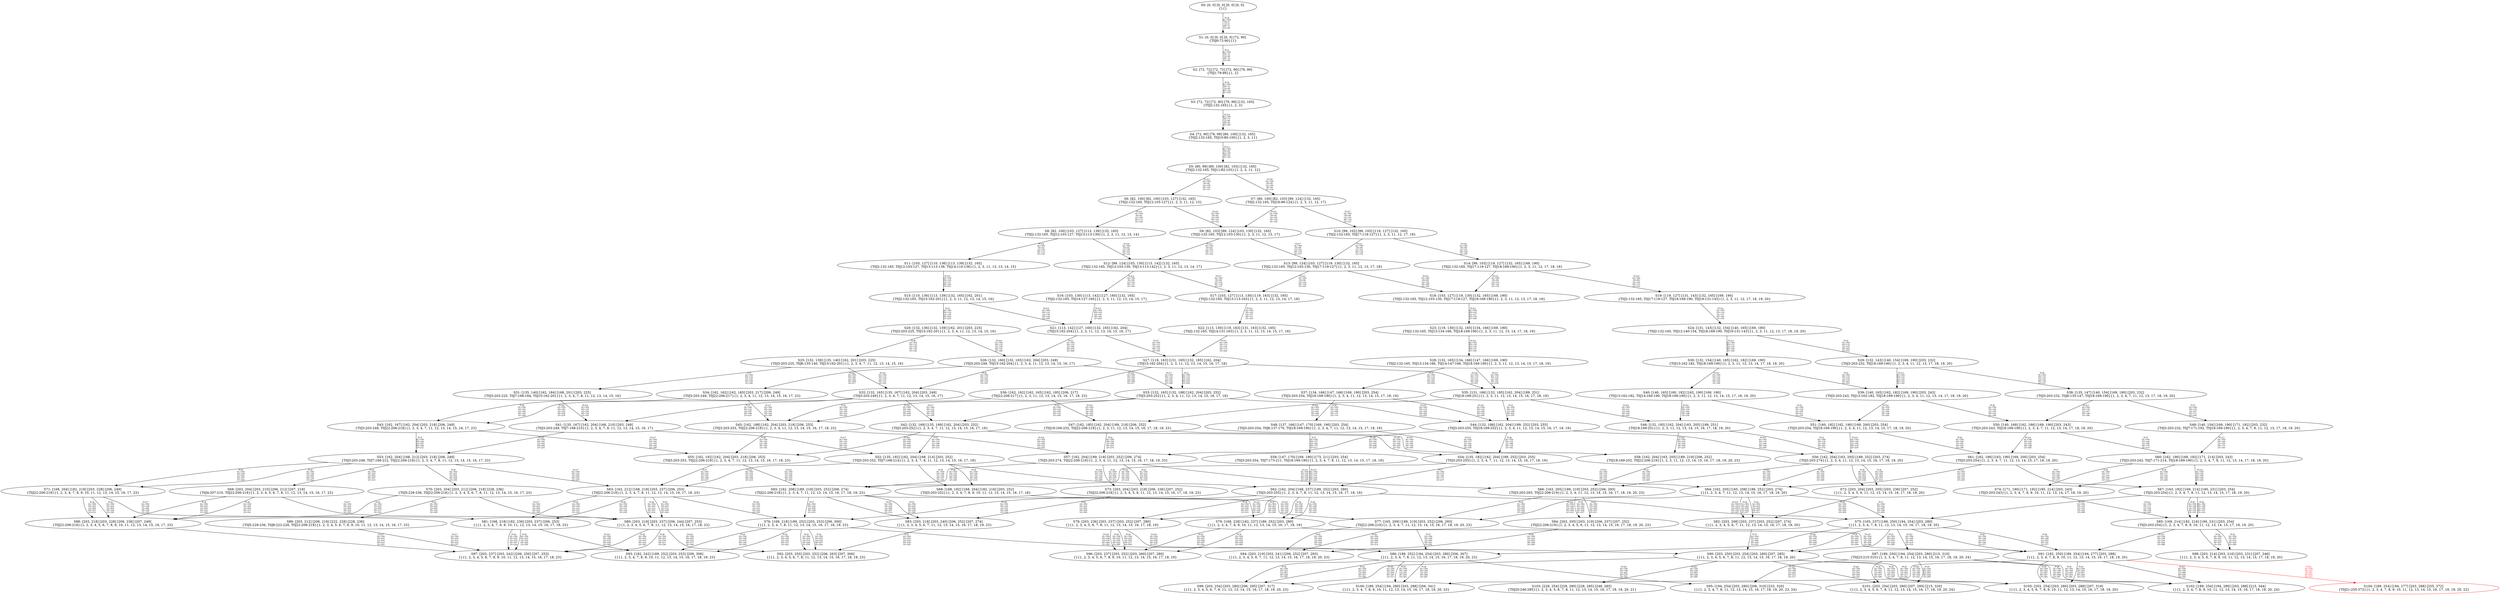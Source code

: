 digraph {
	S0[label="S0: [0, 0] [0, 0] [0, 0] [0, 0] \n{}{}"];
	S1[label="S1: [0, 0] [0, 0] [0, 0] [72, 90] \n{T0J0:72-90}{1}"];
	S2[label="S2: [72, 72] [72, 72] [72, 90] [79, 99] \n{T0J1:79-99}{1, 2}"];
	S3[label="S3: [72, 72] [72, 90] [79, 99] [132, 165] \n{T0J2:132-165}{1, 2, 3}"];
	S4[label="S4: [72, 90] [79, 99] [80, 100] [132, 165] \n{T0J2:132-165, T0J10:80-100}{1, 2, 3, 11}"];
	S5[label="S5: [80, 99] [80, 100] [82, 103] [132, 165] \n{T0J2:132-165, T0J11:82-103}{1, 2, 3, 11, 12}"];
	S6[label="S6: [82, 100] [82, 100] [103, 127] [132, 165] \n{T0J2:132-165, T0J12:103-127}{1, 2, 3, 11, 12, 13}"];
	S7[label="S7: [80, 100] [82, 103] [99, 124] [132, 165] \n{T0J2:132-165, T0J16:99-124}{1, 2, 3, 11, 12, 17}"];
	S8[label="S8: [82, 100] [103, 127] [113, 139] [132, 165] \n{T0J2:132-165, T0J12:103-127, T0J13:113-139}{1, 2, 3, 11, 12, 13, 14}"];
	S9[label="S9: [82, 103] [99, 124] [103, 130] [132, 165] \n{T0J2:132-165, T0J12:103-130}{1, 2, 3, 11, 12, 13, 17}"];
	S10[label="S10: [99, 102] [99, 103] [119, 127] [132, 165] \n{T0J2:132-165, T0J17:119-127}{1, 2, 3, 11, 12, 17, 18}"];
	S11[label="S11: [103, 127] [110, 136] [113, 139] [132, 165] \n{T0J2:132-165, T0J12:103-127, T0J13:113-139, T0J14:110-136}{1, 2, 3, 11, 12, 13, 14, 15}"];
	S12[label="S12: [99, 124] [103, 130] [113, 142] [132, 165] \n{T0J2:132-165, T0J12:103-130, T0J13:113-142}{1, 2, 3, 11, 12, 13, 14, 17}"];
	S13[label="S13: [99, 124] [103, 127] [119, 130] [132, 165] \n{T0J2:132-165, T0J12:103-130, T0J17:119-127}{1, 2, 3, 11, 12, 13, 17, 18}"];
	S14[label="S14: [99, 103] [119, 127] [132, 165] [169, 190] \n{T0J2:132-165, T0J17:119-127, T0J18:169-190}{1, 2, 3, 11, 12, 17, 18, 19}"];
	S15[label="S15: [110, 136] [113, 139] [132, 165] [162, 201] \n{T0J2:132-165, T0J15:162-201}{1, 2, 3, 11, 12, 13, 14, 15, 16}"];
	S16[label="S16: [103, 130] [113, 142] [127, 160] [132, 165] \n{T0J2:132-165, T0J14:127-160}{1, 2, 3, 11, 12, 13, 14, 15, 17}"];
	S17[label="S17: [103, 127] [113, 130] [119, 163] [132, 165] \n{T0J2:132-165, T0J13:113-163}{1, 2, 3, 11, 12, 13, 14, 17, 18}"];
	S18[label="S18: [103, 127] [119, 130] [132, 165] [169, 190] \n{T0J2:132-165, T0J12:103-130, T0J17:119-127, T0J18:169-190}{1, 2, 3, 11, 12, 13, 17, 18, 19}"];
	S19[label="S19: [119, 127] [131, 143] [132, 165] [169, 190] \n{T0J2:132-165, T0J17:119-127, T0J18:169-190, T0J19:131-143}{1, 2, 3, 11, 12, 17, 18, 19, 20}"];
	S20[label="S20: [132, 136] [132, 139] [162, 201] [203, 225] \n{T0J3:203-225, T0J15:162-201}{1, 2, 3, 4, 11, 12, 13, 14, 15, 16}"];
	S21[label="S21: [113, 142] [127, 160] [132, 165] [162, 204] \n{T0J15:162-204}{1, 2, 3, 11, 12, 13, 14, 15, 16, 17}"];
	S22[label="S22: [113, 130] [119, 163] [131, 163] [132, 165] \n{T0J2:132-165, T0J14:131-163}{1, 2, 3, 11, 12, 13, 14, 15, 17, 18}"];
	S23[label="S23: [119, 130] [132, 165] [134, 166] [169, 190] \n{T0J2:132-165, T0J13:134-166, T0J18:169-190}{1, 2, 3, 11, 12, 13, 14, 17, 18, 19}"];
	S24[label="S24: [131, 143] [132, 154] [140, 165] [169, 190] \n{T0J2:132-165, T0J12:140-154, T0J18:169-190, T0J19:131-143}{1, 2, 3, 11, 12, 13, 17, 18, 19, 20}"];
	S25[label="S25: [132, 139] [135, 140] [162, 201] [203, 225] \n{T0J3:203-225, T0J6:135-140, T0J15:162-201}{1, 2, 3, 4, 7, 11, 12, 13, 14, 15, 16}"];
	S26[label="S26: [132, 160] [132, 165] [162, 204] [203, 249] \n{T0J3:203-249, T0J15:162-204}{1, 2, 3, 4, 11, 12, 13, 14, 15, 16, 17}"];
	S27[label="S27: [119, 163] [131, 165] [132, 185] [162, 204] \n{T0J15:162-204}{1, 2, 3, 11, 12, 13, 14, 15, 16, 17, 18}"];
	S28[label="S28: [132, 165] [134, 166] [147, 166] [169, 190] \n{T0J2:132-165, T0J13:134-166, T0J14:147-166, T0J18:169-190}{1, 2, 3, 11, 12, 13, 14, 15, 17, 18, 19}"];
	S29[label="S29: [132, 143] [140, 154] [169, 190] [203, 232] \n{T0J3:203-232, T0J18:169-190}{1, 2, 3, 4, 11, 12, 13, 17, 18, 19, 20}"];
	S30[label="S30: [132, 154] [140, 165] [162, 182] [169, 190] \n{T0J13:162-182, T0J18:169-190}{1, 2, 3, 11, 12, 13, 14, 17, 18, 19, 20}"];
	S31[label="S31: [135, 140] [162, 184] [168, 201] [203, 225] \n{T0J3:203-225, T0J7:168-184, T0J15:162-201}{1, 2, 3, 4, 7, 8, 11, 12, 13, 14, 15, 16}"];
	S32[label="S32: [132, 165] [135, 167] [162, 204] [203, 249] \n{T0J3:203-249}{1, 2, 3, 4, 7, 11, 12, 13, 14, 15, 16, 17}"];
	S33[label="S33: [132, 165] [132, 188] [162, 204] [203, 252] \n{T0J3:203-252}{1, 2, 3, 4, 11, 12, 13, 14, 15, 16, 17, 18}"];
	S34[label="S34: [162, 162] [162, 165] [203, 217] [206, 249] \n{T0J3:203-249, T0J22:206-217}{1, 2, 3, 4, 11, 12, 13, 14, 15, 16, 17, 23}"];
	S35[label="S35: [131, 166] [132, 185] [162, 204] [189, 251] \n{T0J18:169-251}{1, 2, 3, 11, 12, 13, 14, 15, 16, 17, 18, 19}"];
	S36[label="S36: [162, 162] [162, 165] [162, 185] [206, 217] \n{T0J22:206-217}{1, 2, 3, 11, 12, 13, 14, 15, 16, 17, 18, 23}"];
	S37[label="S37: [134, 166] [147, 166] [169, 190] [203, 254] \n{T0J3:203-254, T0J18:169-190}{1, 2, 3, 4, 11, 12, 13, 14, 15, 17, 18, 19}"];
	S38[label="S38: [135, 147] [140, 154] [169, 190] [203, 232] \n{T0J3:203-232, T0J6:135-147, T0J18:169-190}{1, 2, 3, 4, 7, 11, 12, 13, 17, 18, 19, 20}"];
	S39[label="S39: [140, 165] [162, 182] [169, 190] [203, 243] \n{T0J3:203-243, T0J13:162-182, T0J18:169-190}{1, 2, 3, 4, 11, 12, 13, 14, 17, 18, 19, 20}"];
	S40[label="S40: [140, 165] [160, 182] [162, 190] [169, 190] \n{T0J13:162-182, T0J14:160-190, T0J18:169-190}{1, 2, 3, 11, 12, 13, 14, 15, 17, 18, 19, 20}"];
	S41[label="S41: [135, 167] [162, 204] [168, 210] [203, 249] \n{T0J3:203-249, T0J7:168-210}{1, 2, 3, 4, 7, 8, 11, 12, 13, 14, 15, 16, 17}"];
	S42[label="S42: [132, 169] [135, 189] [162, 204] [203, 252] \n{T0J3:203-252}{1, 2, 3, 4, 7, 11, 12, 13, 14, 15, 16, 17, 18}"];
	S43[label="S43: [162, 167] [162, 204] [203, 218] [206, 249] \n{T0J3:203-249, T0J22:206-218}{1, 2, 3, 4, 7, 11, 12, 13, 14, 15, 16, 17, 23}"];
	S44[label="S44: [132, 188] [162, 204] [189, 252] [203, 255] \n{T0J3:203-255, T0J18:169-252}{1, 2, 3, 4, 11, 12, 13, 14, 15, 16, 17, 18, 19}"];
	S45[label="S45: [162, 188] [162, 204] [203, 218] [206, 253] \n{T0J3:203-253, T0J22:206-218}{1, 2, 3, 4, 11, 12, 13, 14, 15, 16, 17, 18, 23}"];
	S46[label="S46: [132, 185] [162, 204] [163, 205] [189, 251] \n{T0J18:169-251}{1, 2, 3, 11, 12, 13, 14, 15, 16, 17, 18, 19, 20}"];
	S47[label="S47: [162, 185] [162, 204] [189, 218] [206, 252] \n{T0J18:169-252, T0J22:206-218}{1, 2, 3, 11, 12, 13, 14, 15, 16, 17, 18, 19, 23}"];
	S48[label="S48: [137, 166] [147, 170] [169, 190] [203, 254] \n{T0J3:203-254, T0J6:137-170, T0J18:169-190}{1, 2, 3, 4, 7, 11, 12, 13, 14, 15, 17, 18, 19}"];
	S49[label="S49: [140, 154] [169, 190] [171, 192] [203, 232] \n{T0J3:203-232, T0J7:171-192, T0J18:169-190}{1, 2, 3, 4, 7, 8, 11, 12, 13, 17, 18, 19, 20}"];
	S50[label="S50: [140, 169] [162, 186] [169, 190] [203, 243] \n{T0J3:203-243, T0J18:169-190}{1, 2, 3, 4, 7, 11, 12, 13, 14, 17, 18, 19, 20}"];
	S51[label="S51: [160, 182] [162, 190] [169, 200] [203, 254] \n{T0J3:203-254, T0J18:169-190}{1, 2, 3, 4, 11, 12, 13, 14, 15, 17, 18, 19, 20}"];
	S52[label="S52: [135, 192] [162, 204] [168, 214] [203, 252] \n{T0J3:203-252, T0J7:168-214}{1, 2, 3, 4, 7, 8, 11, 12, 13, 14, 15, 16, 17, 18}"];
	S53[label="S53: [162, 204] [168, 212] [203, 218] [206, 249] \n{T0J3:203-249, T0J7:168-212, T0J22:206-218}{1, 2, 3, 4, 7, 8, 11, 12, 13, 14, 15, 16, 17, 23}"];
	S54[label="S54: [135, 192] [162, 204] [189, 252] [203, 255] \n{T0J3:203-255}{1, 2, 3, 4, 7, 11, 12, 13, 14, 15, 16, 17, 18, 19}"];
	S55[label="S55: [162, 192] [162, 204] [203, 218] [206, 253] \n{T0J3:203-253, T0J22:206-218}{1, 2, 3, 4, 7, 11, 12, 13, 14, 15, 16, 17, 18, 23}"];
	S56[label="S56: [162, 204] [163, 205] [189, 252] [203, 274] \n{T0J3:203-274}{1, 2, 3, 4, 11, 12, 13, 14, 15, 16, 17, 18, 19, 20}"];
	S57[label="S57: [162, 204] [189, 218] [203, 252] [206, 274] \n{T0J3:203-274, T0J22:206-218}{1, 2, 3, 4, 11, 12, 13, 14, 15, 16, 17, 18, 19, 23}"];
	S58[label="S58: [162, 204] [163, 205] [189, 219] [206, 252] \n{T0J18:169-252, T0J22:206-219}{1, 2, 3, 11, 12, 13, 14, 15, 16, 17, 18, 19, 20, 23}"];
	S59[label="S59: [147, 170] [169, 190] [173, 211] [203, 254] \n{T0J3:203-254, T0J7:173-211, T0J18:169-190}{1, 2, 3, 4, 7, 8, 11, 12, 13, 14, 15, 17, 18, 19}"];
	S60[label="S60: [162, 190] [169, 192] [171, 214] [203, 243] \n{T0J3:203-243, T0J7:171-214, T0J18:169-190}{1, 2, 3, 4, 7, 8, 11, 12, 13, 14, 17, 18, 19, 20}"];
	S61[label="S61: [162, 186] [163, 190] [169, 200] [203, 254] \n{T0J3:203-254}{1, 2, 3, 4, 7, 11, 12, 13, 14, 15, 17, 18, 19, 20}"];
	S62[label="S62: [162, 204] [168, 237] [189, 252] [203, 280] \n{T0J3:203-255}{1, 2, 3, 4, 7, 8, 11, 12, 13, 14, 15, 16, 17, 18, 19}"];
	S63[label="S63: [162, 212] [168, 218] [203, 237] [206, 253] \n{T0J22:206-218}{1, 2, 3, 4, 7, 8, 11, 12, 13, 14, 15, 16, 17, 18, 23}"];
	S64[label="S64: [162, 205] [165, 208] [189, 252] [203, 274] \n{}{1, 2, 3, 4, 7, 11, 12, 13, 14, 15, 16, 17, 18, 19, 20}"];
	S65[label="S65: [162, 208] [189, 218] [203, 252] [206, 274] \n{T0J22:206-218}{1, 2, 3, 4, 7, 11, 12, 13, 14, 15, 16, 17, 18, 19, 23}"];
	S66[label="S66: [163, 205] [189, 219] [203, 252] [206, 293] \n{T0J3:203-293, T0J22:206-219}{1, 2, 3, 4, 11, 12, 13, 14, 15, 16, 17, 18, 19, 20, 23}"];
	S67[label="S67: [163, 192] [169, 214] [190, 231] [203, 254] \n{T0J3:203-254}{1, 2, 3, 4, 7, 8, 11, 12, 13, 14, 15, 17, 18, 19, 20}"];
	S68[label="S68: [168, 192] [168, 204] [182, 216] [203, 252] \n{T0J3:203-252}{1, 2, 3, 4, 7, 8, 9, 10, 11, 12, 13, 14, 15, 16, 17, 18}"];
	S69[label="S69: [203, 204] [203, 210] [206, 212] [207, 218] \n{T0J4:207-210, T0J22:206-218}{1, 2, 3, 4, 5, 6, 7, 8, 11, 12, 13, 14, 15, 16, 17, 23}"];
	S70[label="S70: [203, 204] [203, 212] [206, 218] [228, 236] \n{T0J5:228-236, T0J22:206-218}{1, 2, 3, 4, 5, 6, 7, 8, 11, 12, 13, 14, 15, 16, 17, 23}"];
	S71[label="S71: [168, 204] [182, 218] [203, 228] [206, 249] \n{T0J22:206-218}{1, 2, 3, 4, 7, 8, 9, 10, 11, 12, 13, 14, 15, 16, 17, 23}"];
	S72[label="S72: [203, 204] [203, 205] [203, 236] [207, 252] \n{}{1, 2, 3, 4, 5, 6, 11, 12, 13, 14, 15, 16, 17, 18, 19, 20}"];
	S73[label="S73: [203, 204] [203, 218] [206, 236] [207, 252] \n{T0J22:206-218}{1, 2, 3, 4, 5, 6, 11, 12, 13, 14, 15, 16, 17, 18, 19, 23}"];
	S74[label="S74: [171, 190] [171, 192] [185, 214] [203, 243] \n{T0J3:203-243}{1, 2, 3, 4, 7, 8, 9, 10, 11, 12, 13, 14, 17, 18, 19, 20}"];
	S75[label="S75: [165, 237] [189, 250] [194, 254] [203, 280] \n{}{1, 2, 3, 4, 7, 8, 11, 12, 13, 14, 15, 16, 17, 18, 19, 20}"];
	S76[label="S76: [168, 218] [189, 252] [203, 253] [206, 300] \n{}{1, 2, 3, 4, 7, 8, 11, 12, 13, 14, 15, 16, 17, 18, 19, 23}"];
	S77[label="S77: [165, 209] [189, 219] [203, 252] [206, 293] \n{T0J22:206-219}{1, 2, 3, 4, 7, 11, 12, 13, 14, 15, 16, 17, 18, 19, 20, 23}"];
	S78[label="S78: [203, 236] [203, 237] [203, 252] [207, 280] \n{}{1, 2, 3, 4, 5, 6, 7, 8, 11, 12, 13, 14, 15, 16, 17, 18, 19}"];
	S79[label="S79: [168, 228] [182, 237] [189, 252] [203, 280] \n{}{1, 2, 3, 4, 7, 8, 9, 10, 11, 12, 13, 14, 15, 16, 17, 18, 19}"];
	S80[label="S80: [203, 218] [203, 237] [206, 244] [207, 253] \n{}{1, 2, 3, 4, 5, 6, 7, 8, 11, 12, 13, 14, 15, 16, 17, 18, 23}"];
	S81[label="S81: [168, 218] [182, 236] [203, 237] [206, 253] \n{}{1, 2, 3, 4, 7, 8, 9, 10, 11, 12, 13, 14, 15, 16, 17, 18, 23}"];
	S82[label="S82: [203, 208] [203, 237] [203, 252] [207, 274] \n{}{1, 2, 3, 4, 5, 6, 7, 11, 12, 13, 14, 15, 16, 17, 18, 19, 20}"];
	S83[label="S83: [203, 218] [203, 240] [206, 252] [207, 274] \n{}{1, 2, 3, 4, 5, 6, 7, 11, 12, 13, 14, 15, 16, 17, 18, 19, 23}"];
	S84[label="S84: [203, 205] [203, 219] [206, 237] [207, 252] \n{T0J22:206-219}{1, 2, 3, 4, 5, 6, 11, 12, 13, 14, 15, 16, 17, 18, 19, 20, 23}"];
	S85[label="S85: [169, 214] [182, 216] [190, 231] [203, 254] \n{T0J3:203-254}{1, 2, 3, 4, 7, 8, 9, 10, 11, 12, 13, 14, 15, 17, 18, 19, 20}"];
	S86[label="S86: [189, 252] [194, 254] [203, 280] [206, 307] \n{}{1, 2, 3, 4, 7, 8, 11, 12, 13, 14, 15, 16, 17, 18, 19, 20, 23}"];
	S87[label="S87: [189, 250] [194, 254] [203, 280] [215, 310] \n{T0J23:215-310}{1, 2, 3, 4, 7, 8, 11, 12, 13, 14, 15, 16, 17, 18, 19, 20, 24}"];
	S88[label="S88: [203, 218] [203, 228] [206, 236] [207, 249] \n{T0J22:206-218}{1, 2, 3, 4, 5, 6, 7, 8, 9, 10, 11, 12, 13, 14, 15, 16, 17, 23}"];
	S89[label="S89: [203, 212] [206, 218] [222, 228] [228, 236] \n{T0J5:228-236, T0J8:222-228, T0J22:206-218}{1, 2, 3, 4, 5, 6, 7, 8, 9, 10, 11, 12, 13, 14, 15, 16, 17, 23}"];
	S90[label="S90: [203, 250] [203, 254] [203, 280] [207, 285] \n{}{1, 2, 3, 4, 5, 6, 7, 8, 11, 12, 13, 14, 15, 16, 17, 18, 19, 20}"];
	S91[label="S91: [182, 250] [189, 254] [194, 277] [203, 288] \n{}{1, 2, 3, 4, 7, 8, 9, 10, 11, 12, 13, 14, 15, 16, 17, 18, 19, 20}"];
	S92[label="S92: [203, 250] [203, 252] [206, 263] [207, 306] \n{}{1, 2, 3, 4, 5, 6, 7, 8, 11, 12, 13, 14, 15, 16, 17, 18, 19, 23}"];
	S93[label="S93: [182, 242] [189, 252] [203, 253] [206, 306] \n{}{1, 2, 3, 4, 7, 8, 9, 10, 11, 12, 13, 14, 15, 16, 17, 18, 19, 23}"];
	S94[label="S94: [203, 219] [203, 241] [206, 252] [207, 293] \n{}{1, 2, 3, 4, 5, 6, 7, 11, 12, 13, 14, 15, 16, 17, 18, 19, 20, 23}"];
	S95[label="S95: [194, 254] [203, 280] [206, 310] [233, 320] \n{}{1, 2, 3, 4, 7, 8, 11, 12, 13, 14, 15, 16, 17, 18, 19, 20, 23, 24}"];
	S96[label="S96: [203, 237] [203, 252] [203, 260] [207, 280] \n{}{1, 2, 3, 4, 5, 6, 7, 8, 9, 10, 11, 12, 13, 14, 15, 16, 17, 18, 19}"];
	S97[label="S97: [203, 237] [203, 242] [206, 250] [207, 253] \n{}{1, 2, 3, 4, 5, 6, 7, 8, 9, 10, 11, 12, 13, 14, 15, 16, 17, 18, 23}"];
	S98[label="S98: [203, 214] [203, 216] [203, 231] [207, 246] \n{}{1, 2, 3, 4, 5, 6, 7, 8, 9, 10, 11, 12, 13, 14, 15, 17, 18, 19, 20}"];
	S99[label="S99: [203, 254] [203, 280] [206, 295] [207, 317] \n{}{1, 2, 3, 4, 5, 6, 7, 8, 11, 12, 13, 14, 15, 16, 17, 18, 19, 20, 23}"];
	S100[label="S100: [189, 254] [194, 280] [203, 288] [206, 341] \n{}{1, 2, 3, 4, 7, 8, 9, 10, 11, 12, 13, 14, 15, 16, 17, 18, 19, 20, 23}"];
	S101[label="S101: [203, 254] [203, 280] [207, 295] [215, 320] \n{}{1, 2, 3, 4, 5, 6, 7, 8, 11, 12, 13, 14, 15, 16, 17, 18, 19, 20, 24}"];
	S102[label="S102: [189, 254] [194, 280] [203, 288] [215, 344] \n{}{1, 2, 3, 4, 7, 8, 9, 10, 11, 12, 13, 14, 15, 16, 17, 18, 19, 20, 24}"];
	S103[label="S103: [228, 254] [228, 280] [228, 285] [246, 285] \n{T0J20:246-285}{1, 2, 3, 4, 5, 6, 7, 8, 11, 12, 13, 14, 15, 16, 17, 18, 19, 20, 21}"];
	S104[label="S104: [189, 254] [194, 277] [203, 288] [255, 372] \n{T0J21:255-372}{1, 2, 3, 4, 7, 8, 9, 10, 11, 12, 13, 14, 15, 16, 17, 18, 19, 20, 22}"];
	S105[label="S105: [203, 254] [203, 280] [203, 288] [207, 319] \n{}{1, 2, 3, 4, 5, 6, 7, 8, 9, 10, 11, 12, 13, 14, 15, 16, 17, 18, 19, 20}"];
	S0 -> S1[label="T0 J0\nDL=350\nES=0\nLS=0\nEF=72\nLF=90",fontsize=8];
	S1 -> S2[label="T0 J1\nDL=350\nES=72\nLS=90\nEF=79\nLF=99",fontsize=8];
	S2 -> S3[label="T0 J2\nDL=350\nES=72\nLS=90\nEF=132\nLF=165",fontsize=8];
	S3 -> S4[label="T0 J10\nDL=350\nES=72\nLS=90\nEF=80\nLF=100",fontsize=8];
	S4 -> S5[label="T0 J11\nDL=350\nES=80\nLS=100\nEF=82\nLF=103",fontsize=8];
	S5 -> S6[label="T0 J12\nDL=350\nES=82\nLS=100\nEF=103\nLF=127",fontsize=8];
	S5 -> S7[label="T0 J16\nDL=350\nES=80\nLS=100\nEF=99\nLF=124",fontsize=8];
	S6 -> S8[label="T0 J13\nDL=350\nES=82\nLS=100\nEF=113\nLF=139",fontsize=8];
	S6 -> S9[label="T0 J16\nDL=350\nES=82\nLS=100\nEF=101\nLF=124",fontsize=8];
	S7 -> S9[label="T0 J12\nDL=350\nES=82\nLS=103\nEF=103\nLF=130",fontsize=8];
	S7 -> S10[label="T0 J17\nDL=350\nES=99\nLS=102\nEF=119\nLF=127",fontsize=8];
	S8 -> S11[label="T0 J14\nDL=350\nES=82\nLS=100\nEF=110\nLF=136",fontsize=8];
	S8 -> S12[label="T0 J16\nDL=350\nES=82\nLS=100\nEF=101\nLF=124",fontsize=8];
	S9 -> S12[label="T0 J13\nDL=350\nES=82\nLS=103\nEF=113\nLF=142",fontsize=8];
	S9 -> S13[label="T0 J17\nDL=350\nES=99\nLS=102\nEF=119\nLF=127",fontsize=8];
	S10 -> S13[label="T0 J12\nDL=350\nES=99\nLS=103\nEF=120\nLF=130",fontsize=8];
	S10 -> S14[label="T0 J18\nDL=350\nES=99\nLS=102\nEF=169\nLF=190",fontsize=8];
	S11 -> S15[label="T0 J15\nDL=350\nES=103\nLS=127\nEF=162\nLF=201",fontsize=8];
	S12 -> S16[label="T0 J14\nDL=350\nES=99\nLS=124\nEF=127\nLF=160",fontsize=8];
	S12 -> S17[label="T0 J17\nDL=350\nES=99\nLS=102\nEF=119\nLF=127",fontsize=8];
	S13 -> S17[label="T0 J13\nDL=350\nES=99\nLS=124\nEF=130\nLF=163",fontsize=8];
	S13 -> S18[label="T0 J18\nDL=350\nES=99\nLS=102\nEF=169\nLF=190",fontsize=8];
	S14 -> S18[label="T0 J12\nDL=350\nES=99\nLS=103\nEF=120\nLF=130",fontsize=8];
	S14 -> S19[label="T0 J19\nDL=350\nES=99\nLS=102\nEF=131\nLF=143",fontsize=8];
	S15 -> S20[label="T0 J3\nDL=350\nES=132\nLS=136\nEF=203\nLF=225",fontsize=8];
	S15 -> S21[label="T0 J16\nDL=350\nES=110\nLS=136\nEF=129\nLF=160",fontsize=8];
	S16 -> S21[label="T0 J15\nDL=350\nES=103\nLS=130\nEF=162\nLF=204",fontsize=8];
	S17 -> S22[label="T0 J14\nDL=350\nES=103\nLS=127\nEF=131\nLF=163",fontsize=8];
	S18 -> S23[label="T0 J13\nDL=350\nES=103\nLS=127\nEF=134\nLF=166",fontsize=8];
	S19 -> S24[label="T0 J12\nDL=350\nES=119\nLS=127\nEF=140\nLF=154",fontsize=8];
	S20 -> S25[label="T0 J6\nDL=350\nES=132\nLS=136\nEF=135\nLF=140",fontsize=8];
	S20 -> S26[label="T0 J16\nDL=350\nES=132\nLS=136\nEF=151\nLF=160",fontsize=8];
	S21 -> S26[label="T0 J3\nDL=350\nES=132\nLS=160\nEF=203\nLF=249",fontsize=8];
	S21 -> S27[label="T0 J17\nDL=350\nES=113\nLS=160\nEF=133\nLF=185",fontsize=8];
	S22 -> S27[label="T0 J15\nDL=350\nES=113\nLS=130\nEF=172\nLF=204",fontsize=8];
	S23 -> S28[label="T0 J14\nDL=350\nES=119\nLS=130\nEF=147\nLF=166",fontsize=8];
	S24 -> S29[label="T0 J3\nDL=350\nES=132\nLS=143\nEF=203\nLF=232",fontsize=8];
	S24 -> S30[label="T0 J13\nDL=350\nES=131\nLS=143\nEF=162\nLF=182",fontsize=8];
	S25 -> S31[label="T0 J7\nDL=350\nES=132\nLS=139\nEF=168\nLF=184",fontsize=8];
	S25 -> S32[label="T0 J16\nDL=350\nES=132\nLS=139\nEF=151\nLF=163",fontsize=8];
	S26 -> S32[label="T0 J6\nDL=350\nES=132\nLS=163\nEF=135\nLF=167",fontsize=8];
	S26 -> S33[label="T0 J17\nDL=350\nES=132\nLS=163\nEF=152\nLF=188",fontsize=8];
	S26 -> S34[label="T0 J22\nDL=350\nES=162\nLS=162\nEF=206\nLF=217",fontsize=8];
	S27 -> S33[label="T0 J3\nDL=350\nES=132\nLS=163\nEF=203\nLF=252",fontsize=8];
	S27 -> S35[label="T0 J18\nDL=350\nES=119\nLS=163\nEF=189\nLF=251",fontsize=8];
	S27 -> S36[label="T0 J22\nDL=350\nES=162\nLS=162\nEF=206\nLF=217",fontsize=8];
	S28 -> S37[label="T0 J3\nDL=350\nES=132\nLS=165\nEF=203\nLF=254",fontsize=8];
	S28 -> S35[label="T0 J15\nDL=350\nES=132\nLS=164\nEF=191\nLF=238",fontsize=8];
	S29 -> S38[label="T0 J6\nDL=350\nES=132\nLS=143\nEF=135\nLF=147",fontsize=8];
	S29 -> S39[label="T0 J13\nDL=350\nES=132\nLS=143\nEF=163\nLF=182",fontsize=8];
	S30 -> S39[label="T0 J3\nDL=350\nES=132\nLS=154\nEF=203\nLF=243",fontsize=8];
	S30 -> S40[label="T0 J14\nDL=350\nES=132\nLS=154\nEF=160\nLF=190",fontsize=8];
	S31 -> S41[label="T0 J16\nDL=350\nES=135\nLS=140\nEF=154\nLF=164",fontsize=8];
	S32 -> S41[label="T0 J7\nDL=350\nES=132\nLS=165\nEF=168\nLF=210",fontsize=8];
	S32 -> S42[label="T0 J17\nDL=350\nES=132\nLS=164\nEF=152\nLF=189",fontsize=8];
	S32 -> S43[label="T0 J22\nDL=350\nES=162\nLS=163\nEF=206\nLF=218",fontsize=8];
	S33 -> S42[label="T0 J6\nDL=350\nES=132\nLS=165\nEF=135\nLF=169",fontsize=8];
	S33 -> S44[label="T0 J18\nDL=350\nES=132\nLS=164\nEF=202\nLF=252",fontsize=8];
	S33 -> S45[label="T0 J22\nDL=350\nES=162\nLS=163\nEF=206\nLF=218",fontsize=8];
	S34 -> S43[label="T0 J6\nDL=350\nES=162\nLS=164\nEF=165\nLF=168",fontsize=8];
	S34 -> S45[label="T0 J17\nDL=350\nES=162\nLS=164\nEF=182\nLF=189",fontsize=8];
	S35 -> S44[label="T0 J3\nDL=350\nES=132\nLS=166\nEF=203\nLF=255",fontsize=8];
	S35 -> S46[label="T0 J19\nDL=350\nES=131\nLS=164\nEF=163\nLF=205",fontsize=8];
	S35 -> S47[label="T0 J22\nDL=350\nES=162\nLS=163\nEF=206\nLF=218",fontsize=8];
	S36 -> S45[label="T0 J3\nDL=350\nES=162\nLS=164\nEF=233\nLF=253",fontsize=8];
	S36 -> S47[label="T0 J18\nDL=350\nES=162\nLS=164\nEF=232\nLF=252",fontsize=8];
	S37 -> S48[label="T0 J6\nDL=350\nES=134\nLS=166\nEF=137\nLF=170",fontsize=8];
	S37 -> S44[label="T0 J15\nDL=350\nES=134\nLS=164\nEF=193\nLF=238",fontsize=8];
	S38 -> S49[label="T0 J7\nDL=350\nES=135\nLS=147\nEF=171\nLF=192",fontsize=8];
	S38 -> S50[label="T0 J13\nDL=350\nES=135\nLS=147\nEF=166\nLF=186",fontsize=8];
	S39 -> S50[label="T0 J6\nDL=350\nES=140\nLS=165\nEF=143\nLF=169",fontsize=8];
	S39 -> S51[label="T0 J14\nDL=350\nES=140\nLS=164\nEF=168\nLF=200",fontsize=8];
	S40 -> S51[label="T0 J3\nDL=350\nES=140\nLS=165\nEF=211\nLF=254",fontsize=8];
	S40 -> S46[label="T0 J15\nDL=350\nES=140\nLS=164\nEF=199\nLF=238",fontsize=8];
	S41 -> S52[label="T0 J17\nDL=350\nES=135\nLS=167\nEF=155\nLF=192",fontsize=8];
	S41 -> S53[label="T0 J22\nDL=350\nES=162\nLS=163\nEF=206\nLF=218",fontsize=8];
	S42 -> S52[label="T0 J7\nDL=350\nES=132\nLS=169\nEF=168\nLF=214",fontsize=8];
	S42 -> S54[label="T0 J18\nDL=350\nES=132\nLS=164\nEF=202\nLF=252",fontsize=8];
	S42 -> S55[label="T0 J22\nDL=350\nES=162\nLS=163\nEF=206\nLF=218",fontsize=8];
	S43 -> S53[label="T0 J7\nDL=350\nES=162\nLS=167\nEF=198\nLF=212",fontsize=8];
	S43 -> S55[label="T0 J17\nDL=350\nES=162\nLS=164\nEF=182\nLF=189",fontsize=8];
	S44 -> S54[label="T0 J6\nDL=350\nES=132\nLS=188\nEF=135\nLF=192",fontsize=8];
	S44 -> S56[label="T0 J19\nDL=350\nES=132\nLS=164\nEF=164\nLF=205",fontsize=8];
	S44 -> S57[label="T0 J22\nDL=350\nES=162\nLS=163\nEF=206\nLF=218",fontsize=8];
	S45 -> S55[label="T0 J6\nDL=350\nES=162\nLS=188\nEF=165\nLF=192",fontsize=8];
	S45 -> S57[label="T0 J18\nDL=350\nES=162\nLS=164\nEF=232\nLF=252",fontsize=8];
	S46 -> S56[label="T0 J3\nDL=350\nES=132\nLS=185\nEF=203\nLF=274",fontsize=8];
	S46 -> S58[label="T0 J22\nDL=350\nES=162\nLS=164\nEF=206\nLF=219",fontsize=8];
	S47 -> S57[label="T0 J3\nDL=350\nES=162\nLS=185\nEF=233\nLF=274",fontsize=8];
	S47 -> S58[label="T0 J19\nDL=350\nES=162\nLS=164\nEF=194\nLF=205",fontsize=8];
	S48 -> S59[label="T0 J7\nDL=350\nES=137\nLS=166\nEF=173\nLF=211",fontsize=8];
	S48 -> S54[label="T0 J15\nDL=350\nES=137\nLS=164\nEF=196\nLF=238",fontsize=8];
	S49 -> S60[label="T0 J13\nDL=350\nES=140\nLS=154\nEF=171\nLF=193",fontsize=8];
	S50 -> S60[label="T0 J7\nDL=350\nES=140\nLS=169\nEF=176\nLF=214",fontsize=8];
	S50 -> S61[label="T0 J14\nDL=350\nES=140\nLS=164\nEF=168\nLF=200",fontsize=8];
	S51 -> S61[label="T0 J6\nDL=350\nES=160\nLS=182\nEF=163\nLF=186",fontsize=8];
	S51 -> S56[label="T0 J15\nDL=350\nES=160\nLS=164\nEF=219\nLF=238",fontsize=8];
	S52 -> S68[label="T0 J8\nDL=350\nES=168\nLS=192\nEF=187\nLF=216",fontsize=8];
	S52 -> S68[label="T0 J9\nDL=350\nES=168\nLS=192\nEF=182\nLF=210",fontsize=8];
	S52 -> S62[label="T0 J18\nDL=350\nES=135\nLS=192\nEF=205\nLF=280",fontsize=8];
	S52 -> S63[label="T0 J22\nDL=350\nES=162\nLS=163\nEF=206\nLF=218",fontsize=8];
	S53 -> S69[label="T0 J4\nDL=350\nES=203\nLS=204\nEF=207\nLF=210",fontsize=8];
	S53 -> S70[label="T0 J5\nDL=350\nES=203\nLS=204\nEF=228\nLF=236",fontsize=8];
	S53 -> S71[label="T0 J8\nDL=350\nES=168\nLS=204\nEF=187\nLF=228",fontsize=8];
	S53 -> S71[label="T0 J9\nDL=350\nES=168\nLS=204\nEF=182\nLF=222",fontsize=8];
	S53 -> S63[label="T0 J17\nDL=350\nES=162\nLS=204\nEF=182\nLF=229",fontsize=8];
	S54 -> S62[label="T0 J7\nDL=350\nES=135\nLS=192\nEF=171\nLF=237",fontsize=8];
	S54 -> S64[label="T0 J19\nDL=350\nES=135\nLS=164\nEF=167\nLF=205",fontsize=8];
	S54 -> S65[label="T0 J22\nDL=350\nES=162\nLS=163\nEF=206\nLF=218",fontsize=8];
	S55 -> S63[label="T0 J7\nDL=350\nES=162\nLS=192\nEF=198\nLF=237",fontsize=8];
	S55 -> S65[label="T0 J18\nDL=350\nES=162\nLS=164\nEF=232\nLF=252",fontsize=8];
	S56 -> S72[label="T0 J4\nDL=350\nES=203\nLS=204\nEF=207\nLF=210",fontsize=8];
	S56 -> S72[label="T0 J5\nDL=350\nES=203\nLS=204\nEF=228\nLF=236",fontsize=8];
	S56 -> S64[label="T0 J6\nDL=350\nES=162\nLS=204\nEF=165\nLF=208",fontsize=8];
	S56 -> S66[label="T0 J22\nDL=350\nES=162\nLS=164\nEF=206\nLF=219",fontsize=8];
	S57 -> S73[label="T0 J4\nDL=350\nES=203\nLS=204\nEF=207\nLF=210",fontsize=8];
	S57 -> S73[label="T0 J5\nDL=350\nES=203\nLS=204\nEF=228\nLF=236",fontsize=8];
	S57 -> S65[label="T0 J6\nDL=350\nES=162\nLS=204\nEF=165\nLF=208",fontsize=8];
	S57 -> S66[label="T0 J19\nDL=350\nES=162\nLS=164\nEF=194\nLF=205",fontsize=8];
	S58 -> S66[label="T0 J3\nDL=350\nES=162\nLS=204\nEF=233\nLF=293",fontsize=8];
	S59 -> S62[label="T0 J15\nDL=350\nES=147\nLS=170\nEF=206\nLF=244",fontsize=8];
	S60 -> S74[label="T0 J8\nDL=350\nES=171\nLS=190\nEF=190\nLF=214",fontsize=8];
	S60 -> S74[label="T0 J9\nDL=350\nES=171\nLS=190\nEF=185\nLF=208",fontsize=8];
	S60 -> S67[label="T0 J14\nDL=350\nES=162\nLS=190\nEF=190\nLF=226",fontsize=8];
	S61 -> S67[label="T0 J7\nDL=350\nES=162\nLS=186\nEF=198\nLF=231",fontsize=8];
	S61 -> S64[label="T0 J15\nDL=350\nES=162\nLS=164\nEF=221\nLF=238",fontsize=8];
	S62 -> S78[label="T0 J4\nDL=350\nES=203\nLS=204\nEF=207\nLF=210",fontsize=8];
	S62 -> S78[label="T0 J5\nDL=350\nES=203\nLS=204\nEF=228\nLF=236",fontsize=8];
	S62 -> S79[label="T0 J8\nDL=350\nES=168\nLS=204\nEF=187\nLF=228",fontsize=8];
	S62 -> S79[label="T0 J9\nDL=350\nES=168\nLS=204\nEF=182\nLF=222",fontsize=8];
	S62 -> S75[label="T0 J19\nDL=350\nES=162\nLS=204\nEF=194\nLF=245",fontsize=8];
	S62 -> S76[label="T0 J22\nDL=350\nES=162\nLS=163\nEF=206\nLF=218",fontsize=8];
	S63 -> S80[label="T0 J4\nDL=350\nES=203\nLS=212\nEF=207\nLF=218",fontsize=8];
	S63 -> S80[label="T0 J5\nDL=350\nES=203\nLS=212\nEF=228\nLF=244",fontsize=8];
	S63 -> S81[label="T0 J8\nDL=350\nES=168\nLS=212\nEF=187\nLF=236",fontsize=8];
	S63 -> S81[label="T0 J9\nDL=350\nES=168\nLS=212\nEF=182\nLF=230",fontsize=8];
	S63 -> S76[label="T0 J18\nDL=350\nES=162\nLS=212\nEF=232\nLF=300",fontsize=8];
	S64 -> S82[label="T0 J4\nDL=350\nES=203\nLS=205\nEF=207\nLF=211",fontsize=8];
	S64 -> S82[label="T0 J5\nDL=350\nES=203\nLS=205\nEF=228\nLF=237",fontsize=8];
	S64 -> S75[label="T0 J7\nDL=350\nES=162\nLS=205\nEF=198\nLF=250",fontsize=8];
	S64 -> S77[label="T0 J22\nDL=350\nES=162\nLS=164\nEF=206\nLF=219",fontsize=8];
	S65 -> S83[label="T0 J4\nDL=350\nES=203\nLS=208\nEF=207\nLF=214",fontsize=8];
	S65 -> S83[label="T0 J5\nDL=350\nES=203\nLS=208\nEF=228\nLF=240",fontsize=8];
	S65 -> S76[label="T0 J7\nDL=350\nES=162\nLS=208\nEF=198\nLF=253",fontsize=8];
	S65 -> S77[label="T0 J19\nDL=350\nES=162\nLS=164\nEF=194\nLF=205",fontsize=8];
	S66 -> S84[label="T0 J4\nDL=350\nES=203\nLS=205\nEF=207\nLF=211",fontsize=8];
	S66 -> S84[label="T0 J5\nDL=350\nES=203\nLS=205\nEF=228\nLF=237",fontsize=8];
	S66 -> S77[label="T0 J6\nDL=350\nES=163\nLS=205\nEF=166\nLF=209",fontsize=8];
	S67 -> S85[label="T0 J8\nDL=350\nES=168\nLS=192\nEF=187\nLF=216",fontsize=8];
	S67 -> S85[label="T0 J9\nDL=350\nES=168\nLS=192\nEF=182\nLF=210",fontsize=8];
	S67 -> S75[label="T0 J15\nDL=350\nES=163\nLS=192\nEF=222\nLF=266",fontsize=8];
	S68 -> S79[label="T0 J18\nDL=350\nES=168\nLS=192\nEF=238\nLF=280",fontsize=8];
	S69 -> S88[label="T0 J8\nDL=350\nES=203\nLS=204\nEF=222\nLF=228",fontsize=8];
	S69 -> S88[label="T0 J9\nDL=350\nES=203\nLS=204\nEF=217\nLF=222",fontsize=8];
	S69 -> S80[label="T0 J17\nDL=350\nES=203\nLS=204\nEF=223\nLF=229",fontsize=8];
	S70 -> S89[label="T0 J8\nDL=350\nES=203\nLS=204\nEF=222\nLF=228",fontsize=8];
	S70 -> S88[label="T0 J9\nDL=350\nES=203\nLS=204\nEF=217\nLF=222",fontsize=8];
	S70 -> S80[label="T0 J17\nDL=350\nES=203\nLS=204\nEF=223\nLF=229",fontsize=8];
	S71 -> S88[label="T0 J4\nDL=350\nES=203\nLS=204\nEF=207\nLF=210",fontsize=8];
	S71 -> S88[label="T0 J5\nDL=350\nES=203\nLS=204\nEF=228\nLF=236",fontsize=8];
	S71 -> S81[label="T0 J17\nDL=350\nES=168\nLS=204\nEF=188\nLF=229",fontsize=8];
	S72 -> S82[label="T0 J6\nDL=350\nES=203\nLS=204\nEF=206\nLF=208",fontsize=8];
	S73 -> S83[label="T0 J6\nDL=350\nES=203\nLS=204\nEF=206\nLF=208",fontsize=8];
	S74 -> S85[label="T0 J14\nDL=350\nES=171\nLS=190\nEF=199\nLF=226",fontsize=8];
	S75 -> S90[label="T0 J4\nDL=350\nES=203\nLS=253\nEF=207\nLF=259",fontsize=8];
	S75 -> S90[label="T0 J5\nDL=350\nES=203\nLS=253\nEF=228\nLF=285",fontsize=8];
	S75 -> S91[label="T0 J8\nDL=350\nES=168\nLS=253\nEF=187\nLF=277",fontsize=8];
	S75 -> S91[label="T0 J9\nDL=350\nES=168\nLS=253\nEF=182\nLF=271",fontsize=8];
	S75 -> S86[label="T0 J22\nDL=350\nES=165\nLS=252\nEF=209\nLF=307",fontsize=8];
	S75 -> S87[label="T0 J23\nDL=350\nES=169\nLS=252\nEF=215\nLF=310",fontsize=8];
	S76 -> S92[label="T0 J4\nDL=350\nES=203\nLS=218\nEF=207\nLF=224",fontsize=8];
	S76 -> S92[label="T0 J5\nDL=350\nES=203\nLS=218\nEF=228\nLF=250",fontsize=8];
	S76 -> S93[label="T0 J8\nDL=350\nES=168\nLS=218\nEF=187\nLF=242",fontsize=8];
	S76 -> S93[label="T0 J9\nDL=350\nES=168\nLS=218\nEF=182\nLF=236",fontsize=8];
	S76 -> S86[label="T0 J19\nDL=350\nES=168\nLS=218\nEF=200\nLF=259",fontsize=8];
	S77 -> S94[label="T0 J4\nDL=350\nES=203\nLS=209\nEF=207\nLF=215",fontsize=8];
	S77 -> S94[label="T0 J5\nDL=350\nES=203\nLS=209\nEF=228\nLF=241",fontsize=8];
	S77 -> S86[label="T0 J7\nDL=350\nES=165\nLS=209\nEF=201\nLF=254",fontsize=8];
	S78 -> S96[label="T0 J8\nDL=350\nES=203\nLS=236\nEF=222\nLF=260",fontsize=8];
	S78 -> S96[label="T0 J9\nDL=350\nES=203\nLS=236\nEF=217\nLF=254",fontsize=8];
	S78 -> S90[label="T0 J19\nDL=350\nES=203\nLS=236\nEF=235\nLF=277",fontsize=8];
	S79 -> S96[label="T0 J4\nDL=350\nES=203\nLS=228\nEF=207\nLF=234",fontsize=8];
	S79 -> S96[label="T0 J5\nDL=350\nES=203\nLS=228\nEF=228\nLF=260",fontsize=8];
	S79 -> S91[label="T0 J19\nDL=350\nES=168\nLS=228\nEF=200\nLF=269",fontsize=8];
	S80 -> S97[label="T0 J8\nDL=350\nES=203\nLS=218\nEF=222\nLF=242",fontsize=8];
	S80 -> S97[label="T0 J9\nDL=350\nES=203\nLS=218\nEF=217\nLF=236",fontsize=8];
	S80 -> S92[label="T0 J18\nDL=350\nES=203\nLS=218\nEF=273\nLF=306",fontsize=8];
	S81 -> S97[label="T0 J4\nDL=350\nES=203\nLS=218\nEF=207\nLF=224",fontsize=8];
	S81 -> S97[label="T0 J5\nDL=350\nES=203\nLS=218\nEF=228\nLF=250",fontsize=8];
	S81 -> S93[label="T0 J18\nDL=350\nES=168\nLS=218\nEF=238\nLF=306",fontsize=8];
	S82 -> S90[label="T0 J7\nDL=350\nES=203\nLS=208\nEF=239\nLF=253",fontsize=8];
	S83 -> S92[label="T0 J7\nDL=350\nES=203\nLS=218\nEF=239\nLF=263",fontsize=8];
	S84 -> S94[label="T0 J6\nDL=350\nES=203\nLS=205\nEF=206\nLF=209",fontsize=8];
	S85 -> S98[label="T0 J4\nDL=350\nES=203\nLS=214\nEF=207\nLF=220",fontsize=8];
	S85 -> S98[label="T0 J5\nDL=350\nES=203\nLS=214\nEF=228\nLF=246",fontsize=8];
	S85 -> S91[label="T0 J15\nDL=350\nES=169\nLS=214\nEF=228\nLF=288",fontsize=8];
	S86 -> S99[label="T0 J4\nDL=350\nES=203\nLS=263\nEF=207\nLF=269",fontsize=8];
	S86 -> S99[label="T0 J5\nDL=350\nES=203\nLS=263\nEF=228\nLF=295",fontsize=8];
	S86 -> S100[label="T0 J8\nDL=350\nES=189\nLS=263\nEF=208\nLF=287",fontsize=8];
	S86 -> S100[label="T0 J9\nDL=350\nES=189\nLS=263\nEF=203\nLF=281",fontsize=8];
	S86 -> S95[label="T0 J23\nDL=350\nES=189\nLS=262\nEF=235\nLF=320",fontsize=8];
	S87 -> S101[label="T0 J4\nDL=350\nES=203\nLS=263\nEF=207\nLF=269",fontsize=8];
	S87 -> S101[label="T0 J5\nDL=350\nES=203\nLS=263\nEF=228\nLF=295",fontsize=8];
	S87 -> S102[label="T0 J8\nDL=350\nES=189\nLS=263\nEF=208\nLF=287",fontsize=8];
	S87 -> S102[label="T0 J9\nDL=350\nES=189\nLS=263\nEF=203\nLF=281",fontsize=8];
	S87 -> S95[label="T0 J22\nDL=350\nES=189\nLS=262\nEF=233\nLF=317",fontsize=8];
	S88 -> S97[label="T0 J17\nDL=350\nES=203\nLS=218\nEF=223\nLF=243",fontsize=8];
	S89 -> S97[label="T0 J17\nDL=350\nES=203\nLS=212\nEF=223\nLF=237",fontsize=8];
	S90 -> S105[label="T0 J8\nDL=350\nES=203\nLS=263\nEF=222\nLF=287",fontsize=8];
	S90 -> S105[label="T0 J9\nDL=350\nES=203\nLS=263\nEF=217\nLF=281",fontsize=8];
	S90 -> S103[label="T0 J20\nDL=350\nES=228\nLS=262\nEF=246\nLF=285",fontsize=8];
	S90 -> S99[label="T0 J22\nDL=350\nES=203\nLS=262\nEF=247\nLF=317",fontsize=8];
	S90 -> S101[label="T0 J23\nDL=350\nES=203\nLS=262\nEF=249\nLF=320",fontsize=8];
	S91 -> S105[label="T0 J4\nDL=350\nES=203\nLS=287\nEF=207\nLF=293",fontsize=8];
	S91 -> S105[label="T0 J5\nDL=350\nES=203\nLS=287\nEF=228\nLF=319",fontsize=8];
	S91 -> S104[label="T0 J21\nDL=350\nES=187\nLS=287\nEF=255\nLF=372",color=Red,fontcolor=Red,fontsize=8];
S104[color=Red];
	S91 -> S100[label="T0 J22\nDL=350\nES=182\nLS=286\nEF=226\nLF=341",fontsize=8];
	S91 -> S102[label="T0 J23\nDL=350\nES=182\nLS=286\nEF=228\nLF=344",fontsize=8];
}
